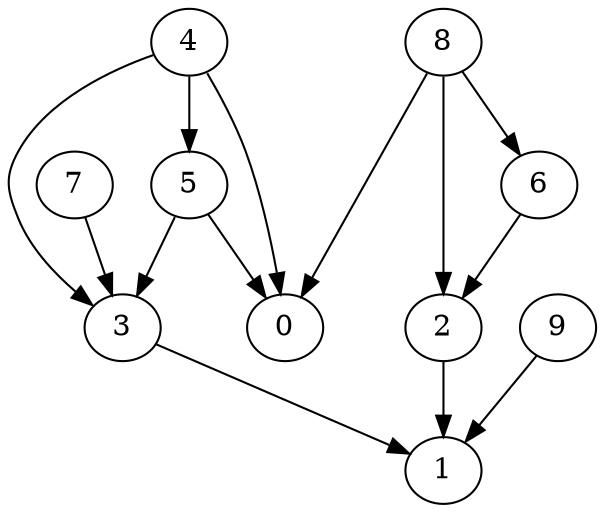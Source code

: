 digraph G {
  graph [splines=true overlap=false]
  node  [shape=ellipse, width=0.3, height=0.3]
  0 [label="0"];
  1 [label="1"];
  2 [label="2"];
  3 [label="3"];
  4 [label="4"];
  5 [label="5"];
  6 [label="6"];
  7 [label="7"];
  8 [label="8"];
  9 [label="9"];
  2 -> 1;
  3 -> 1;
  4 -> 0;
  4 -> 3;
  4 -> 5;
  5 -> 0;
  5 -> 3;
  6 -> 2;
  7 -> 3;
  8 -> 0;
  8 -> 2;
  8 -> 6;
  9 -> 1;
}
